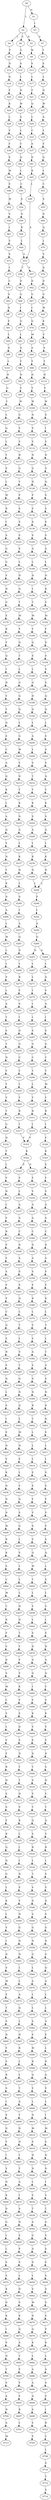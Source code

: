 strict digraph  {
	S0 -> S1 [ label = H ];
	S0 -> S2 [ label = L ];
	S1 -> S3 [ label = I ];
	S2 -> S4 [ label = L ];
	S2 -> S5 [ label = N ];
	S2 -> S6 [ label = V ];
	S3 -> S7 [ label = V ];
	S4 -> S8 [ label = F ];
	S5 -> S9 [ label = W ];
	S6 -> S10 [ label = S ];
	S7 -> S11 [ label = T ];
	S8 -> S12 [ label = D ];
	S9 -> S13 [ label = S ];
	S10 -> S14 [ label = S ];
	S11 -> S15 [ label = S ];
	S12 -> S16 [ label = N ];
	S13 -> S17 [ label = L ];
	S14 -> S18 [ label = L ];
	S15 -> S19 [ label = L ];
	S16 -> S20 [ label = F ];
	S17 -> S21 [ label = F ];
	S18 -> S22 [ label = N ];
	S19 -> S23 [ label = N ];
	S20 -> S24 [ label = K ];
	S21 -> S25 [ label = Q ];
	S22 -> S26 [ label = W ];
	S23 -> S27 [ label = W ];
	S24 -> S28 [ label = L ];
	S25 -> S29 [ label = L ];
	S26 -> S30 [ label = S ];
	S27 -> S31 [ label = A ];
	S28 -> S32 [ label = V ];
	S29 -> S33 [ label = C ];
	S30 -> S34 [ label = L ];
	S31 -> S35 [ label = L ];
	S32 -> S36 [ label = F ];
	S33 -> S37 [ label = S ];
	S34 -> S38 [ label = Y ];
	S35 -> S39 [ label = F ];
	S36 -> S40 [ label = E ];
	S37 -> S41 [ label = D ];
	S38 -> S42 [ label = Q ];
	S39 -> S43 [ label = Q ];
	S40 -> S44 [ label = M ];
	S41 -> S45 [ label = R ];
	S42 -> S46 [ label = L ];
	S43 -> S47 [ label = L ];
	S44 -> S48 [ label = E ];
	S45 -> S49 [ label = L ];
	S46 -> S50 [ label = C ];
	S47 -> S51 [ label = C ];
	S48 -> S52 [ label = M ];
	S49 -> S53 [ label = A ];
	S50 -> S54 [ label = S ];
	S51 -> S55 [ label = S ];
	S52 -> S56 [ label = V ];
	S53 -> S57 [ label = V ];
	S53 -> S58 [ label = T ];
	S54 -> S59 [ label = D ];
	S55 -> S60 [ label = D ];
	S56 -> S61 [ label = I ];
	S57 -> S62 [ label = D ];
	S58 -> S63 [ label = D ];
	S59 -> S64 [ label = R ];
	S60 -> S65 [ label = Q ];
	S61 -> S66 [ label = V ];
	S62 -> S67 [ label = G ];
	S63 -> S68 [ label = G ];
	S64 -> S69 [ label = L ];
	S65 -> S70 [ label = L ];
	S66 -> S71 [ label = E ];
	S67 -> S72 [ label = I ];
	S68 -> S73 [ label = I ];
	S69 -> S53 [ label = A ];
	S70 -> S74 [ label = V ];
	S71 -> S75 [ label = I ];
	S72 -> S76 [ label = Q ];
	S73 -> S77 [ label = Q ];
	S74 -> S78 [ label = D ];
	S75 -> S79 [ label = C ];
	S76 -> S80 [ label = M ];
	S77 -> S81 [ label = L ];
	S78 -> S82 [ label = D ];
	S79 -> S83 [ label = S ];
	S80 -> S84 [ label = A ];
	S81 -> S85 [ label = A ];
	S82 -> S86 [ label = G ];
	S83 -> S87 [ label = N ];
	S84 -> S88 [ label = Y ];
	S85 -> S89 [ label = Y ];
	S86 -> S90 [ label = M ];
	S87 -> S91 [ label = E ];
	S88 -> S92 [ label = H ];
	S89 -> S93 [ label = N ];
	S90 -> S94 [ label = K ];
	S91 -> S95 [ label = L ];
	S92 -> S96 [ label = Y ];
	S93 -> S97 [ label = Y ];
	S94 -> S98 [ label = V ];
	S95 -> S99 [ label = D ];
	S96 -> S100 [ label = W ];
	S97 -> S101 [ label = W ];
	S98 -> S102 [ label = A ];
	S99 -> S103 [ label = L ];
	S100 -> S104 [ label = N ];
	S101 -> S105 [ label = G ];
	S102 -> S106 [ label = Y ];
	S103 -> S107 [ label = H ];
	S104 -> S108 [ label = V ];
	S105 -> S109 [ label = V ];
	S106 -> S110 [ label = H ];
	S107 -> S111 [ label = G ];
	S108 -> S112 [ label = V ];
	S109 -> S113 [ label = V ];
	S110 -> S114 [ label = Y ];
	S111 -> S115 [ label = C ];
	S112 -> S116 [ label = H ];
	S113 -> S117 [ label = H ];
	S114 -> S118 [ label = W ];
	S115 -> S119 [ label = L ];
	S116 -> S120 [ label = G ];
	S117 -> S121 [ label = G ];
	S118 -> S122 [ label = S ];
	S119 -> S123 [ label = Q ];
	S120 -> S124 [ label = H ];
	S121 -> S125 [ label = T ];
	S122 -> S126 [ label = I ];
	S123 -> S127 [ label = L ];
	S124 -> S128 [ label = P ];
	S125 -> S129 [ label = P ];
	S126 -> S130 [ label = V ];
	S127 -> S131 [ label = Y ];
	S128 -> S132 [ label = S ];
	S129 -> S133 [ label = S ];
	S130 -> S134 [ label = H ];
	S131 -> S135 [ label = P ];
	S132 -> S136 [ label = D ];
	S133 -> S137 [ label = E ];
	S134 -> S138 [ label = G ];
	S135 -> S139 [ label = L ];
	S136 -> S140 [ label = S ];
	S137 -> S141 [ label = S ];
	S138 -> S142 [ label = Q ];
	S139 -> S143 [ label = W ];
	S140 -> S144 [ label = A ];
	S141 -> S145 [ label = S ];
	S142 -> S146 [ label = S ];
	S143 -> S147 [ label = R ];
	S144 -> S148 [ label = L ];
	S145 -> S149 [ label = L ];
	S146 -> S150 [ label = S ];
	S147 -> S151 [ label = I ];
	S148 -> S152 [ label = H ];
	S149 -> S153 [ label = H ];
	S150 -> S154 [ label = E ];
	S151 -> S155 [ label = A ];
	S152 -> S156 [ label = L ];
	S153 -> S157 [ label = Q ];
	S154 -> S158 [ label = S ];
	S155 -> S159 [ label = G ];
	S156 -> S160 [ label = T ];
	S157 -> S161 [ label = T ];
	S158 -> S162 [ label = A ];
	S159 -> S163 [ label = G ];
	S160 -> S164 [ label = M ];
	S161 -> S165 [ label = M ];
	S162 -> S166 [ label = L ];
	S163 -> S167 [ label = V ];
	S164 -> S168 [ label = Y ];
	S165 -> S169 [ label = Y ];
	S166 -> S170 [ label = H ];
	S167 -> S171 [ label = N ];
	S168 -> S172 [ label = Q ];
	S169 -> S173 [ label = Q ];
	S170 -> S174 [ label = R ];
	S171 -> S175 [ label = G ];
	S172 -> S176 [ label = S ];
	S173 -> S177 [ label = T ];
	S174 -> S178 [ label = V ];
	S175 -> S179 [ label = E ];
	S176 -> S180 [ label = L ];
	S177 -> S181 [ label = L ];
	S178 -> S182 [ label = M ];
	S179 -> S183 [ label = R ];
	S180 -> S184 [ label = G ];
	S181 -> S185 [ label = G ];
	S182 -> S186 [ label = F ];
	S183 -> S187 [ label = V ];
	S184 -> S188 [ label = H ];
	S185 -> S189 [ label = Q ];
	S186 -> S190 [ label = D ];
	S187 -> S191 [ label = Q ];
	S188 -> S192 [ label = Q ];
	S189 -> S193 [ label = Q ];
	S190 -> S194 [ label = S ];
	S191 -> S195 [ label = I ];
	S192 -> S196 [ label = L ];
	S193 -> S197 [ label = L ];
	S194 -> S198 [ label = V ];
	S195 -> S199 [ label = H ];
	S196 -> S200 [ label = A ];
	S197 -> S201 [ label = G ];
	S198 -> S202 [ label = G ];
	S199 -> S203 [ label = V ];
	S200 -> S204 [ label = L ];
	S201 -> S205 [ label = W ];
	S202 -> S206 [ label = Q ];
	S203 -> S207 [ label = Y ];
	S204 -> S208 [ label = V ];
	S205 -> S209 [ label = V ];
	S206 -> S210 [ label = Q ];
	S207 -> S211 [ label = Q ];
	S208 -> S212 [ label = T ];
	S209 -> S213 [ label = H ];
	S210 -> S214 [ label = L ];
	S211 -> S215 [ label = E ];
	S212 -> S216 [ label = Y ];
	S213 -> S217 [ label = Y ];
	S214 -> S218 [ label = E ];
	S215 -> S219 [ label = C ];
	S216 -> S220 [ label = K ];
	S217 -> S221 [ label = K ];
	S218 -> S222 [ label = A ];
	S219 -> S223 [ label = A ];
	S220 -> S224 [ label = S ];
	S221 -> S225 [ label = N ];
	S222 -> S226 [ label = V ];
	S223 -> S227 [ label = Q ];
	S224 -> S228 [ label = A ];
	S225 -> S229 [ label = A ];
	S226 -> S230 [ label = Q ];
	S227 -> S231 [ label = K ];
	S228 -> S232 [ label = L ];
	S229 -> S233 [ label = L ];
	S230 -> S234 [ label = Y ];
	S231 -> S235 [ label = L ];
	S232 -> S236 [ label = K ];
	S233 -> S237 [ label = K ];
	S234 -> S238 [ label = K ];
	S235 -> S239 [ label = A ];
	S236 -> S240 [ label = H ];
	S237 -> S241 [ label = H ];
	S238 -> S242 [ label = S ];
	S239 -> S243 [ label = Q ];
	S240 -> S244 [ label = L ];
	S241 -> S245 [ label = L ];
	S242 -> S246 [ label = A ];
	S243 -> S247 [ label = V ];
	S244 -> S248 [ label = P ];
	S245 -> S249 [ label = S ];
	S246 -> S250 [ label = L ];
	S247 -> S251 [ label = N ];
	S248 -> S252 [ label = I ];
	S249 -> S253 [ label = I ];
	S250 -> S254 [ label = K ];
	S251 -> S255 [ label = Y ];
	S252 -> S256 [ label = A ];
	S253 -> S257 [ label = A ];
	S254 -> S258 [ label = H ];
	S255 -> S259 [ label = K ];
	S256 -> S260 [ label = Q ];
	S257 -> S261 [ label = Q ];
	S258 -> S244 [ label = L ];
	S259 -> S262 [ label = D ];
	S260 -> S263 [ label = D ];
	S260 -> S264 [ label = E ];
	S261 -> S265 [ label = D ];
	S262 -> S266 [ label = A ];
	S263 -> S267 [ label = L ];
	S264 -> S268 [ label = L ];
	S265 -> S269 [ label = L ];
	S266 -> S270 [ label = L ];
	S267 -> S271 [ label = L ];
	S268 -> S272 [ label = Q ];
	S269 -> S273 [ label = R ];
	S270 -> S274 [ label = M ];
	S271 -> S275 [ label = I ];
	S272 -> S276 [ label = V ];
	S273 -> S277 [ label = V ];
	S274 -> S278 [ label = L ];
	S275 -> S279 [ label = I ];
	S276 -> S280 [ label = A ];
	S277 -> S281 [ label = S ];
	S278 -> S282 [ label = L ];
	S279 -> S283 [ label = I ];
	S280 -> S284 [ label = I ];
	S281 -> S285 [ label = I ];
	S282 -> S286 [ label = P ];
	S283 -> S287 [ label = E ];
	S284 -> S288 [ label = E ];
	S285 -> S289 [ label = D ];
	S286 -> S290 [ label = L ];
	S287 -> S291 [ label = G ];
	S288 -> S292 [ label = G ];
	S289 -> S293 [ label = G ];
	S290 -> S294 [ label = A ];
	S291 -> S295 [ label = C ];
	S292 -> S296 [ label = C ];
	S293 -> S297 [ label = C ];
	S294 -> S298 [ label = T ];
	S295 -> S299 [ label = Y ];
	S296 -> S300 [ label = Y ];
	S297 -> S301 [ label = Y ];
	S298 -> S302 [ label = S ];
	S299 -> S303 [ label = L ];
	S300 -> S304 [ label = M ];
	S301 -> S305 [ label = L ];
	S302 -> S306 [ label = T ];
	S303 -> S307 [ label = Y ];
	S304 -> S308 [ label = Y ];
	S305 -> S309 [ label = Y ];
	S306 -> S310 [ label = N ];
	S307 -> S311 [ label = R ];
	S308 -> S312 [ label = R ];
	S309 -> S313 [ label = R ];
	S310 -> S314 [ label = V ];
	S311 -> S315 [ label = I ];
	S312 -> S316 [ label = I ];
	S313 -> S317 [ label = I ];
	S314 -> S318 [ label = Y ];
	S315 -> S319 [ label = F ];
	S316 -> S320 [ label = F ];
	S317 -> S319 [ label = F ];
	S318 -> S321 [ label = V ];
	S319 -> S322 [ label = K ];
	S320 -> S323 [ label = K ];
	S321 -> S324 [ label = T ];
	S322 -> S325 [ label = E ];
	S322 -> S326 [ label = D ];
	S323 -> S327 [ label = E ];
	S324 -> S328 [ label = G ];
	S325 -> S329 [ label = F ];
	S326 -> S330 [ label = F ];
	S327 -> S331 [ label = F ];
	S328 -> S332 [ label = H ];
	S329 -> S333 [ label = L ];
	S330 -> S334 [ label = V ];
	S331 -> S335 [ label = V ];
	S332 -> S336 [ label = Y ];
	S333 -> S337 [ label = A ];
	S334 -> S338 [ label = A ];
	S335 -> S339 [ label = A ];
	S336 -> S340 [ label = L ];
	S337 -> S341 [ label = A ];
	S338 -> S342 [ label = A ];
	S339 -> S343 [ label = A ];
	S340 -> S344 [ label = F ];
	S341 -> S345 [ label = C ];
	S342 -> S346 [ label = C ];
	S343 -> S347 [ label = C ];
	S344 -> S348 [ label = H ];
	S345 -> S349 [ label = D ];
	S346 -> S350 [ label = D ];
	S347 -> S351 [ label = D ];
	S348 -> S352 [ label = L ];
	S349 -> S353 [ label = A ];
	S350 -> S354 [ label = A ];
	S351 -> S355 [ label = A ];
	S352 -> S356 [ label = F ];
	S353 -> S357 [ label = P ];
	S354 -> S358 [ label = S ];
	S355 -> S359 [ label = P ];
	S356 -> S360 [ label = R ];
	S357 -> S361 [ label = E ];
	S358 -> S362 [ label = E ];
	S359 -> S363 [ label = E ];
	S360 -> S364 [ label = P ];
	S361 -> S365 [ label = Q ];
	S362 -> S366 [ label = R ];
	S363 -> S367 [ label = R ];
	S364 -> S368 [ label = F ];
	S365 -> S369 [ label = L ];
	S366 -> S370 [ label = L ];
	S367 -> S371 [ label = L ];
	S368 -> S372 [ label = V ];
	S369 -> S373 [ label = T ];
	S370 -> S374 [ label = V ];
	S371 -> S375 [ label = T ];
	S372 -> S376 [ label = P ];
	S373 -> S377 [ label = L ];
	S374 -> S378 [ label = V ];
	S375 -> S379 [ label = L ];
	S376 -> S380 [ label = V ];
	S377 -> S381 [ label = V ];
	S378 -> S382 [ label = A ];
	S379 -> S383 [ label = T ];
	S380 -> S384 [ label = C ];
	S381 -> S385 [ label = T ];
	S382 -> S386 [ label = S ];
	S383 -> S387 [ label = S ];
	S384 -> S388 [ label = Q ];
	S385 -> S389 [ label = Q ];
	S386 -> S390 [ label = S ];
	S387 -> S391 [ label = S ];
	S388 -> S392 [ label = E ];
	S389 -> S393 [ label = N ];
	S390 -> S394 [ label = N ];
	S391 -> S395 [ label = N ];
	S392 -> S396 [ label = N ];
	S393 -> S397 [ label = Q ];
	S394 -> S398 [ label = R ];
	S395 -> S399 [ label = R ];
	S396 -> S400 [ label = E ];
	S397 -> S401 [ label = L ];
	S398 -> S402 [ label = T ];
	S399 -> S403 [ label = H ];
	S400 -> S404 [ label = N ];
	S401 -> S405 [ label = M ];
	S402 -> S406 [ label = L ];
	S403 -> S407 [ label = E ];
	S404 -> S408 [ label = L ];
	S405 -> S409 [ label = N ];
	S406 -> S410 [ label = L ];
	S407 -> S411 [ label = L ];
	S408 -> S412 [ label = E ];
	S409 -> S413 [ label = E ];
	S410 -> S414 [ label = L ];
	S411 -> S415 [ label = L ];
	S412 -> S416 [ label = I ];
	S413 -> S417 [ label = L ];
	S414 -> S418 [ label = E ];
	S415 -> S419 [ label = G ];
	S416 -> S420 [ label = E ];
	S417 -> S421 [ label = V ];
	S418 -> S422 [ label = E ];
	S419 -> S423 [ label = E ];
	S420 -> S424 [ label = N ];
	S421 -> S425 [ label = Q ];
	S422 -> S426 [ label = F ];
	S423 -> S427 [ label = F ];
	S424 -> S428 [ label = V ];
	S425 -> S429 [ label = S ];
	S426 -> S430 [ label = V ];
	S427 -> S431 [ label = V ];
	S428 -> S432 [ label = K ];
	S429 -> S433 [ label = Q ];
	S430 -> S434 [ label = D ];
	S431 -> S435 [ label = E ];
	S432 -> S436 [ label = N ];
	S433 -> S437 [ label = L ];
	S434 -> S438 [ label = S ];
	S435 -> S439 [ label = S ];
	S436 -> S440 [ label = N ];
	S437 -> S441 [ label = V ];
	S438 -> S442 [ label = Q ];
	S439 -> S443 [ label = Q ];
	S440 -> S444 [ label = D ];
	S441 -> S445 [ label = L ];
	S442 -> S446 [ label = M ];
	S443 -> S447 [ label = L ];
	S444 -> S448 [ label = W ];
	S445 -> S449 [ label = L ];
	S446 -> S450 [ label = T ];
	S447 -> S451 [ label = S ];
	S448 -> S452 [ label = R ];
	S449 -> S453 [ label = L ];
	S450 -> S454 [ label = L ];
	S451 -> S455 [ label = L ];
	S452 -> S456 [ label = K ];
	S453 -> S457 [ label = H ];
	S454 -> S458 [ label = V ];
	S455 -> S459 [ label = V ];
	S456 -> S460 [ label = S ];
	S457 -> S461 [ label = H ];
	S458 -> S462 [ label = L ];
	S459 -> S463 [ label = L ];
	S460 -> S464 [ label = C ];
	S461 -> S465 [ label = T ];
	S462 -> S466 [ label = S ];
	S463 -> S467 [ label = S ];
	S464 -> S468 [ label = M ];
	S465 -> S469 [ label = Y ];
	S466 -> S470 [ label = H ];
	S467 -> S471 [ label = H ];
	S468 -> S472 [ label = T ];
	S469 -> S473 [ label = F ];
	S470 -> S474 [ label = A ];
	S471 -> S475 [ label = A ];
	S472 -> S476 [ label = R ];
	S473 -> S477 [ label = V ];
	S474 -> S478 [ label = Q ];
	S475 -> S479 [ label = Q ];
	S476 -> S480 [ label = F ];
	S477 -> S481 [ label = K ];
	S478 -> S482 [ label = I ];
	S479 -> S483 [ label = F ];
	S480 -> S484 [ label = V ];
	S481 -> S485 [ label = V ];
	S482 -> S486 [ label = V ];
	S483 -> S487 [ label = V ];
	S484 -> S488 [ label = D ];
	S485 -> S489 [ label = E ];
	S486 -> S490 [ label = K ];
	S487 -> S491 [ label = K ];
	S488 -> S492 [ label = S ];
	S489 -> S493 [ label = D ];
	S490 -> S494 [ label = V ];
	S491 -> S495 [ label = V ];
	S492 -> S496 [ label = M ];
	S493 -> S497 [ label = S ];
	S494 -> S498 [ label = E ];
	S495 -> S499 [ label = E ];
	S496 -> S500 [ label = L ];
	S497 -> S501 [ label = N ];
	S498 -> S502 [ label = D ];
	S499 -> S503 [ label = D ];
	S500 -> S504 [ label = V ];
	S501 -> S505 [ label = T ];
	S502 -> S506 [ label = T ];
	S503 -> S507 [ label = S ];
	S504 -> S508 [ label = L ];
	S505 -> S509 [ label = T ];
	S506 -> S510 [ label = S ];
	S507 -> S511 [ label = H ];
	S508 -> S512 [ label = V ];
	S509 -> S513 [ label = H ];
	S510 -> S514 [ label = V ];
	S511 -> S515 [ label = V ];
	S512 -> S516 [ label = F ];
	S513 -> S517 [ label = V ];
	S514 -> S518 [ label = T ];
	S515 -> S519 [ label = T ];
	S516 -> S520 [ label = R ];
	S517 -> S521 [ label = K ];
	S518 -> S522 [ label = Q ];
	S519 -> S523 [ label = Q ];
	S520 -> S524 [ label = H ];
	S521 -> S525 [ label = L ];
	S522 -> S526 [ label = V ];
	S523 -> S527 [ label = V ];
	S524 -> S528 [ label = S ];
	S525 -> S529 [ label = I ];
	S526 -> S530 [ label = R ];
	S527 -> S531 [ label = R ];
	S528 -> S532 [ label = S ];
	S529 -> S533 [ label = I ];
	S530 -> S534 [ label = L ];
	S531 -> S535 [ label = L ];
	S532 -> S536 [ label = F ];
	S533 -> S537 [ label = D ];
	S534 -> S538 [ label = T ];
	S535 -> S539 [ label = S ];
	S536 -> S540 [ label = R ];
	S537 -> S541 [ label = S ];
	S538 -> S542 [ label = V ];
	S539 -> S543 [ label = V ];
	S540 -> S544 [ label = Q ];
	S541 -> S545 [ label = Y ];
	S542 -> S546 [ label = D ];
	S543 -> S547 [ label = D ];
	S544 -> S548 [ label = N ];
	S545 -> S549 [ label = N ];
	S546 -> S550 [ label = S ];
	S547 -> S551 [ label = S ];
	S548 -> S552 [ label = G ];
	S549 -> S553 [ label = G ];
	S550 -> S554 [ label = G ];
	S551 -> S555 [ label = G ];
	S552 -> S556 [ label = L ];
	S553 -> S557 [ label = N ];
	S554 -> S558 [ label = N ];
	S555 -> S559 [ label = N ];
	S556 -> S560 [ label = K ];
	S557 -> S561 [ label = N ];
	S558 -> S562 [ label = G ];
	S559 -> S563 [ label = G ];
	S560 -> S564 [ label = L ];
	S561 -> S565 [ label = L ];
	S562 -> S566 [ label = L ];
	S563 -> S567 [ label = Q ];
	S564 -> S568 [ label = V ];
	S565 -> S569 [ label = L ];
	S566 -> S570 [ label = A ];
	S567 -> S571 [ label = A ];
	S568 -> S572 [ label = I ];
	S569 -> S573 [ label = A ];
	S570 -> S574 [ label = L ];
	S571 -> S575 [ label = L ];
	S572 -> S576 [ label = D ];
	S573 -> S577 [ label = Q ];
	S574 -> S578 [ label = L ];
	S575 -> S579 [ label = L ];
	S576 -> S580 [ label = S ];
	S577 -> S581 [ label = L ];
	S578 -> S582 [ label = S ];
	S579 -> S583 [ label = A ];
	S580 -> S584 [ label = M ];
	S581 -> S585 [ label = H ];
	S582 -> S586 [ label = E ];
	S583 -> S587 [ label = E ];
	S584 -> S588 [ label = E ];
	S585 -> S589 [ label = R ];
	S586 -> S590 [ label = M ];
	S587 -> S591 [ label = L ];
	S588 -> S592 [ label = T ];
	S589 -> S593 [ label = I ];
	S590 -> S594 [ label = R ];
	S591 -> S595 [ label = R ];
	S592 -> S596 [ label = S ];
	S593 -> S597 [ label = L ];
	S594 -> S598 [ label = Q ];
	S595 -> S599 [ label = Q ];
	S596 -> S600 [ label = N ];
	S597 -> S601 [ label = T ];
	S598 -> S602 [ label = V ];
	S599 -> S603 [ label = V ];
	S600 -> S604 [ label = Y ];
	S601 -> S605 [ label = A ];
	S602 -> S606 [ label = L ];
	S603 -> S607 [ label = L ];
	S604 -> S608 [ label = F ];
	S605 -> S609 [ label = T ];
	S606 -> S610 [ label = N ];
	S607 -> S611 [ label = I ];
	S608 -> S612 [ label = R ];
	S609 -> S613 [ label = H ];
	S610 -> S614 [ label = M ];
	S611 -> S615 [ label = M ];
	S612 -> S616 [ label = S ];
	S613 -> S617 [ label = N ];
	S614 -> S618 [ label = S ];
	S615 -> S619 [ label = S ];
	S616 -> S620 [ label = I ];
	S617 -> S621 [ label = I ];
	S618 -> S622 [ label = H ];
	S619 -> S623 [ label = H ];
	S620 -> S624 [ label = S ];
	S621 -> S625 [ label = T ];
	S622 -> S626 [ label = N ];
	S623 -> S627 [ label = N ];
	S624 -> S628 [ label = D ];
	S625 -> S629 [ label = A ];
	S626 -> S630 [ label = L ];
	S627 -> S631 [ label = I ];
	S628 -> S632 [ label = V ];
	S629 -> S633 [ label = I ];
	S630 -> S634 [ label = V ];
	S631 -> S635 [ label = V ];
	S632 -> S636 [ label = I ];
	S633 -> S637 [ label = A ];
	S634 -> S638 [ label = T ];
	S635 -> S639 [ label = T ];
	S636 -> S640 [ label = V ];
	S637 -> S641 [ label = N ];
	S638 -> S642 [ label = A ];
	S639 -> S643 [ label = G ];
	S640 -> S644 [ label = N ];
	S641 -> S645 [ label = E ];
	S642 -> S646 [ label = G ];
	S643 -> S647 [ label = S ];
	S644 -> S648 [ label = K ];
	S645 -> S649 [ label = P ];
	S646 -> S650 [ label = A ];
	S647 -> S651 [ label = S ];
	S648 -> S652 [ label = D ];
	S649 -> S653 [ label = S ];
	S650 -> S654 [ label = D ];
	S651 -> S655 [ label = E ];
	S652 -> S656 [ label = G ];
	S653 -> S657 [ label = L ];
	S654 -> S658 [ label = L ];
	S655 -> S659 [ label = S ];
	S656 -> S660 [ label = I ];
	S657 -> S661 [ label = D ];
	S658 -> S662 [ label = V ];
	S659 -> S663 [ label = A ];
	S660 -> S664 [ label = L ];
	S661 -> S665 [ label = S ];
	S662 -> S666 [ label = M ];
	S663 -> S667 [ label = G ];
	S664 -> S668 [ label = E ];
	S665 -> S669 [ label = K ];
	S666 -> S670 [ label = D ];
	S667 -> S671 [ label = E ];
	S668 -> S672 [ label = E ];
	S669 -> S673 [ label = Q ];
	S670 -> S674 [ label = Q ];
	S671 -> S675 [ label = P ];
	S672 -> S676 [ label = K ];
	S673 -> S677 [ label = A ];
	S674 -> S678 [ label = K ];
	S675 -> S679 [ label = K ];
	S676 -> S680 [ label = D ];
	S677 -> S681 [ label = T ];
	S678 -> S682 [ label = L ];
	S679 -> S683 [ label = L ];
	S680 -> S684 [ label = K ];
	S681 -> S685 [ label = P ];
	S682 -> S686 [ label = A ];
	S683 -> S687 [ label = A ];
	S684 -> S688 [ label = I ];
	S685 -> S689 [ label = V ];
	S686 -> S690 [ label = A ];
	S687 -> S691 [ label = A ];
	S688 -> S692 [ label = S ];
	S689 -> S693 [ label = F ];
	S690 -> S694 [ label = A ];
	S691 -> S695 [ label = P ];
	S692 -> S696 [ label = N ];
	S693 -> S697 [ label = R ];
	S694 -> S698 [ label = S ];
	S695 -> S699 [ label = I ];
	S696 -> S700 [ label = T ];
	S697 -> S701 [ label = L ];
	S698 -> S702 [ label = V ];
	S699 -> S703 [ label = R ];
	S700 -> S704 [ label = S ];
	S702 -> S705 [ label = V ];
	S703 -> S706 [ label = C ];
	S704 -> S707 [ label = A ];
	S706 -> S708 [ label = L ];
	S707 -> S709 [ label = N ];
	S708 -> S710 [ label = G ];
	S709 -> S711 [ label = A ];
	S710 -> S712 [ label = C ];
	S711 -> S713 [ label = M ];
	S712 -> S714 [ label = S ];
}
